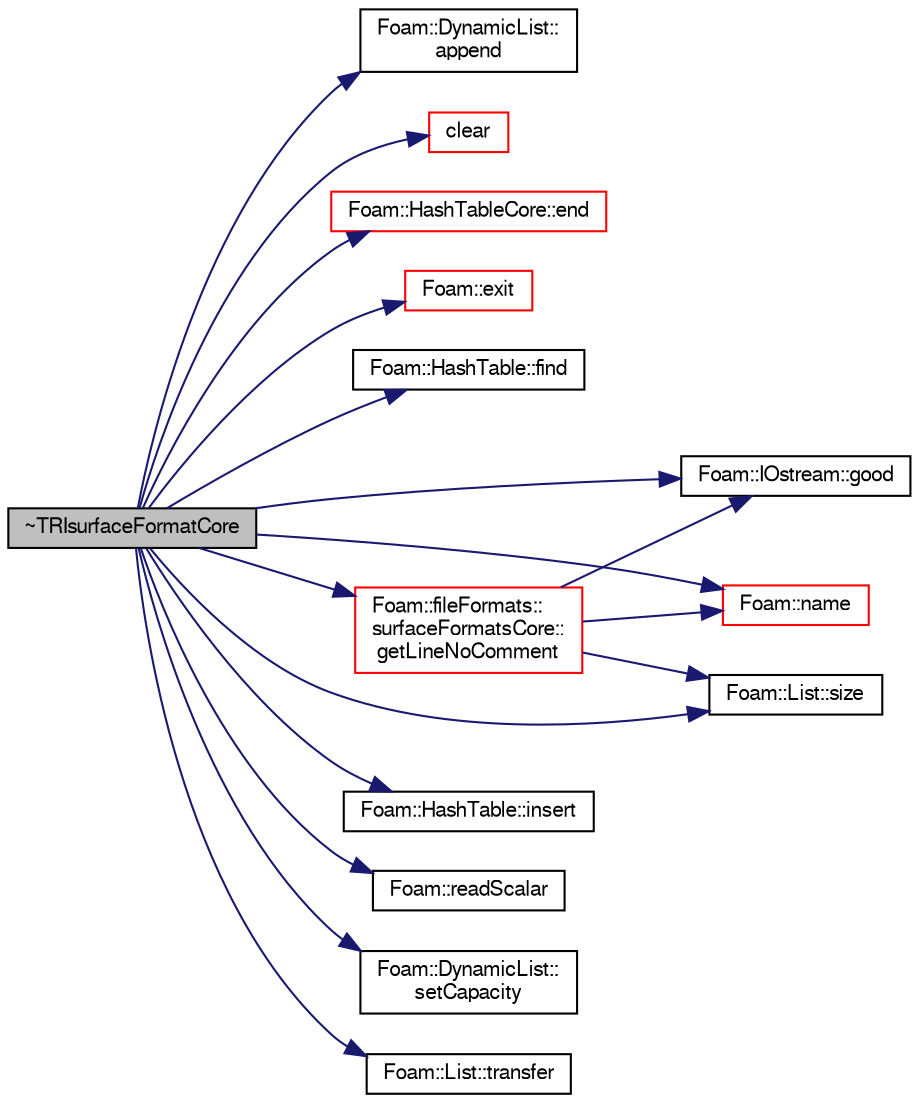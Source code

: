 digraph "~TRIsurfaceFormatCore"
{
  bgcolor="transparent";
  edge [fontname="FreeSans",fontsize="10",labelfontname="FreeSans",labelfontsize="10"];
  node [fontname="FreeSans",fontsize="10",shape=record];
  rankdir="LR";
  Node2 [label="~TRIsurfaceFormatCore",height=0.2,width=0.4,color="black", fillcolor="grey75", style="filled", fontcolor="black"];
  Node2 -> Node3 [color="midnightblue",fontsize="10",style="solid",fontname="FreeSans"];
  Node3 [label="Foam::DynamicList::\lappend",height=0.2,width=0.4,color="black",URL="$a25890.html#a7b67b42af715604376ad63a681dee6d8",tooltip="Append an element at the end of the list. "];
  Node2 -> Node4 [color="midnightblue",fontsize="10",style="solid",fontname="FreeSans"];
  Node4 [label="clear",height=0.2,width=0.4,color="red",URL="$a29662.html#ac8bb3912a3ce86b15842e79d0b421204",tooltip="Flush all values. "];
  Node2 -> Node6 [color="midnightblue",fontsize="10",style="solid",fontname="FreeSans"];
  Node6 [label="Foam::HashTableCore::end",height=0.2,width=0.4,color="red",URL="$a25706.html#a540580a296c0ff351686ceb4f27b6fe6",tooltip="iteratorEnd set to beyond the end of any HashTable "];
  Node2 -> Node14 [color="midnightblue",fontsize="10",style="solid",fontname="FreeSans"];
  Node14 [label="Foam::exit",height=0.2,width=0.4,color="red",URL="$a21124.html#a06ca7250d8e89caf05243ec094843642"];
  Node2 -> Node61 [color="midnightblue",fontsize="10",style="solid",fontname="FreeSans"];
  Node61 [label="Foam::HashTable::find",height=0.2,width=0.4,color="black",URL="$a25702.html#a76b2c74ebd9f33fa9f76261b027ffc11",tooltip="Find and return an iterator set at the hashedEntry. "];
  Node2 -> Node62 [color="midnightblue",fontsize="10",style="solid",fontname="FreeSans"];
  Node62 [label="Foam::fileFormats::\lsurfaceFormatsCore::\lgetLineNoComment",height=0.2,width=0.4,color="red",URL="$a29654.html#a0498e06dcbcd776540014fb90e2600c4",tooltip="Read non-comment line. "];
  Node62 -> Node51 [color="midnightblue",fontsize="10",style="solid",fontname="FreeSans"];
  Node51 [label="Foam::IOstream::good",height=0.2,width=0.4,color="black",URL="$a26226.html#abdcc7f96f487faadc7769afcf58fe992",tooltip="Return true if next operation might succeed. "];
  Node62 -> Node80 [color="midnightblue",fontsize="10",style="solid",fontname="FreeSans"];
  Node80 [label="Foam::name",height=0.2,width=0.4,color="red",URL="$a21124.html#adcb0df2bd4953cb6bb390272d8263c3a",tooltip="Return a string representation of a complex. "];
  Node62 -> Node88 [color="midnightblue",fontsize="10",style="solid",fontname="FreeSans"];
  Node88 [label="Foam::List::size",height=0.2,width=0.4,color="black",URL="$a25694.html#a8a5f6fa29bd4b500caf186f60245b384",tooltip="Override size to be inconsistent with allocated storage. "];
  Node2 -> Node51 [color="midnightblue",fontsize="10",style="solid",fontname="FreeSans"];
  Node2 -> Node93 [color="midnightblue",fontsize="10",style="solid",fontname="FreeSans"];
  Node93 [label="Foam::HashTable::insert",height=0.2,width=0.4,color="black",URL="$a25702.html#a5eee1e0e199ad59b9cb3916cd42156e0",tooltip="Insert a new hashedEntry. "];
  Node2 -> Node80 [color="midnightblue",fontsize="10",style="solid",fontname="FreeSans"];
  Node2 -> Node94 [color="midnightblue",fontsize="10",style="solid",fontname="FreeSans"];
  Node94 [label="Foam::readScalar",height=0.2,width=0.4,color="black",URL="$a21124.html#a828d57f6d9b9806c086a3f840a147115",tooltip="Read whole of buf as a scalar. Return true if succesful. "];
  Node2 -> Node95 [color="midnightblue",fontsize="10",style="solid",fontname="FreeSans"];
  Node95 [label="Foam::DynamicList::\lsetCapacity",height=0.2,width=0.4,color="black",URL="$a25890.html#a3769bf93f15609625d62b693c566bcd1",tooltip="Alter the size of the underlying storage. "];
  Node2 -> Node88 [color="midnightblue",fontsize="10",style="solid",fontname="FreeSans"];
  Node2 -> Node96 [color="midnightblue",fontsize="10",style="solid",fontname="FreeSans"];
  Node96 [label="Foam::List::transfer",height=0.2,width=0.4,color="black",URL="$a25694.html#a25ad1d2084d16b234b0cf91c07e832c0",tooltip="Transfer the contents of the argument List into this list. "];
}
